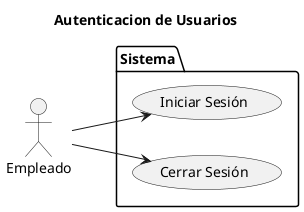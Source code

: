 @startuml CU_InicioSesion

left to right direction

title Autenticacion de Usuarios

actor Empleado as User

package Sistema {

    USECASE "Iniciar Sesión" as UC_IniciarSesion
    USECASE "Cerrar Sesión" as UC_CerrarSesion

}

User --> UC_IniciarSesion
User --> UC_CerrarSesion

@enduml